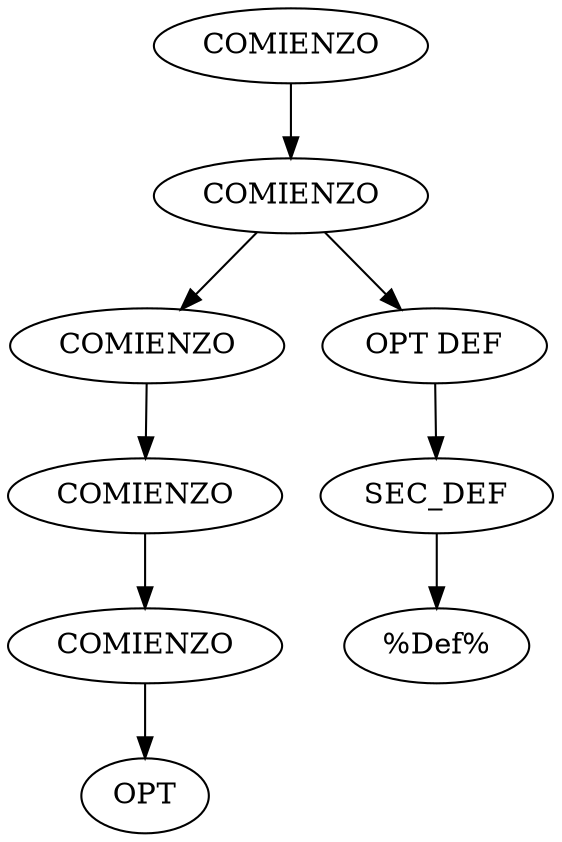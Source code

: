 digraph G {
50[label = "COMIENZO" ]
50 -> 40

40[label = "COMIENZO" ]
40 -> 4

4[label = "COMIENZO" ]
4 -> 3

3[label = "COMIENZO" ]
3 -> 2

2[label = "COMIENZO" ]
2 -> 1

1[label = "OPT" ]
40 -> 39

39[label = "OPT DEF" ]
39 -> 38

38[label = "SEC_DEF" ]
38 -> 37

37[label = "%Def%" ]

}
